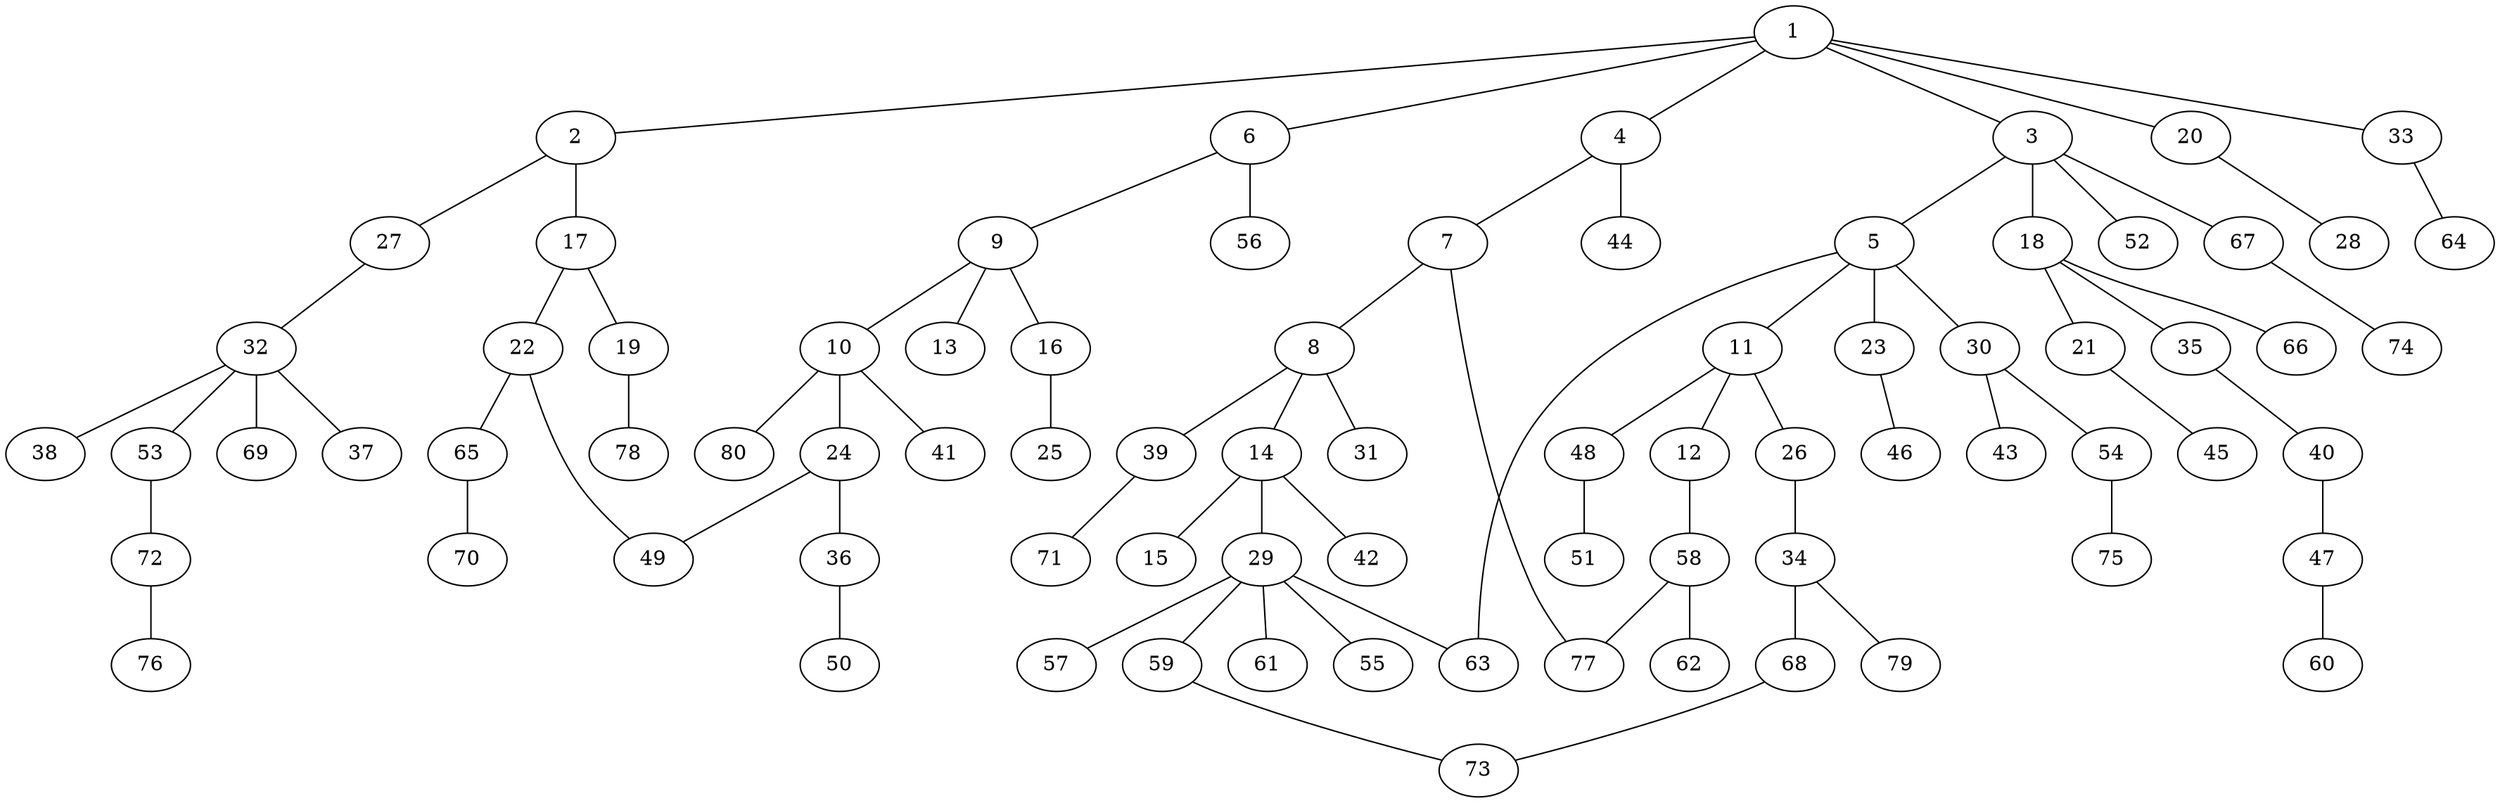 graph graphname {1--2
1--3
1--4
1--6
1--20
1--33
2--17
2--27
3--5
3--18
3--52
3--67
4--7
4--44
5--11
5--23
5--30
5--63
6--9
6--56
7--8
7--77
8--14
8--31
8--39
9--10
9--13
9--16
10--24
10--41
10--80
11--12
11--26
11--48
12--58
14--15
14--29
14--42
16--25
17--19
17--22
18--21
18--35
18--66
19--78
20--28
21--45
22--49
22--65
23--46
24--36
24--49
26--34
27--32
29--55
29--57
29--59
29--61
29--63
30--43
30--54
32--37
32--38
32--53
32--69
33--64
34--68
34--79
35--40
36--50
39--71
40--47
47--60
48--51
53--72
54--75
58--62
58--77
59--73
65--70
67--74
68--73
72--76
}